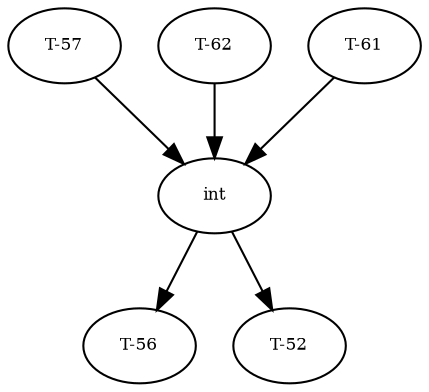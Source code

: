 digraph RGL__DirectedAdjacencyGraph {
    "T-57" [
        fontsize = 8,
        label = "T-57"
    ]

    int [
        fontsize = 8,
        label = int
    ]

    "T-62" [
        fontsize = 8,
        label = "T-62"
    ]

    "T-61" [
        fontsize = 8,
        label = "T-61"
    ]

    "T-56" [
        fontsize = 8,
        label = "T-56"
    ]

    "T-52" [
        fontsize = 8,
        label = "T-52"
    ]

    "T-57" -> int [
        fontsize = 8
    ]

    int -> "T-56" [
        fontsize = 8
    ]

    int -> "T-52" [
        fontsize = 8
    ]

    "T-62" -> int [
        fontsize = 8
    ]

    "T-61" -> int [
        fontsize = 8
    ]
}
